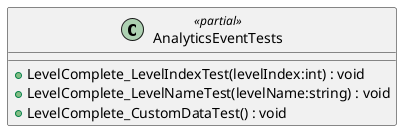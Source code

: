 @startuml
class AnalyticsEventTests <<partial>> {
    + LevelComplete_LevelIndexTest(levelIndex:int) : void
    + LevelComplete_LevelNameTest(levelName:string) : void
    + LevelComplete_CustomDataTest() : void
}
@enduml
